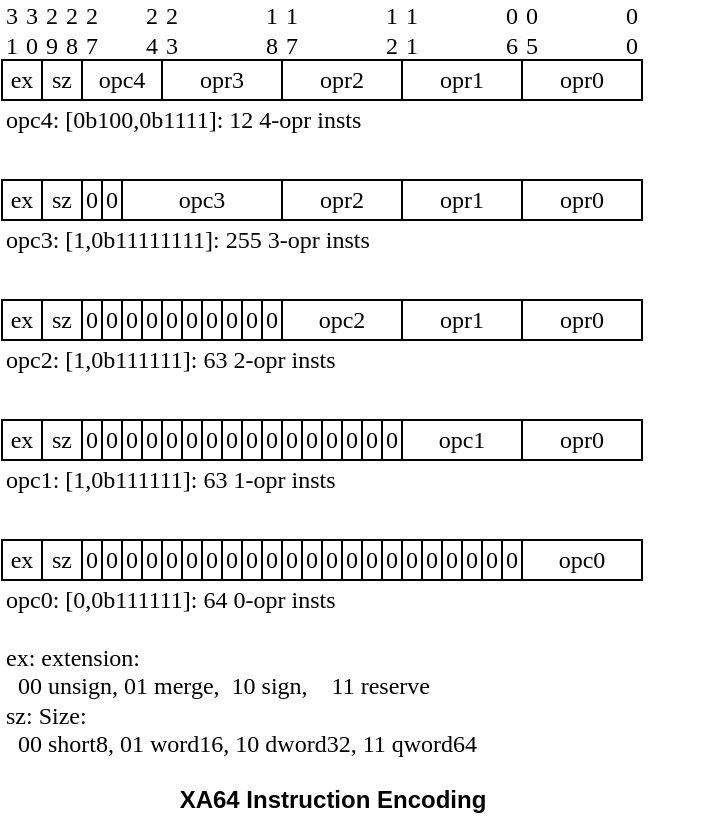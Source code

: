 <?xml version="1.0"?>
<mxfile compressed="false" version="18.1.3">
  <diagram id="0J3WiIqApofdVU8hqUDk" name="Page-1">
    <mxGraphModel dx="2" dy="1" grid="1" gridSize="10" guides="0" tooltips="1" connect="1" arrows="1" fold="1" page="1" pageScale="1" pageWidth="850" pageHeight="1100" math="0" shadow="0">
      <root>
        <mxCell id="0"/>
        <mxCell id="1" parent="0"/>
        <mxCell id="Y88-hwanvh4xNvrnzz5g-1" value="ex" style="rounded=0;whiteSpace=wrap;html=1;fontFamily=mono;" parent="1" vertex="1">
          <mxGeometry x="80" y="120" width="20" height="20" as="geometry"/>
        </mxCell>
        <mxCell id="Y88-hwanvh4xNvrnzz5g-2" value="3&lt;br&gt;1" style="text;html=1;align=left;verticalAlign=middle;resizable=0;points=[];autosize=1;strokeColor=none;fillColor=none;fontFamily=mono;" parent="1" vertex="1">
          <mxGeometry x="80" y="90" width="20" height="30" as="geometry"/>
        </mxCell>
        <mxCell id="Y88-hwanvh4xNvrnzz5g-5" value="sz" style="rounded=0;whiteSpace=wrap;html=1;fontFamily=mono;" parent="1" vertex="1">
          <mxGeometry x="100" y="120" width="20" height="20" as="geometry"/>
        </mxCell>
        <mxCell id="Y88-hwanvh4xNvrnzz5g-6" value="opc4" style="rounded=0;whiteSpace=wrap;html=1;fontFamily=mono;" parent="1" vertex="1">
          <mxGeometry x="120" y="120" width="40" height="20" as="geometry"/>
        </mxCell>
        <mxCell id="Y88-hwanvh4xNvrnzz5g-7" value="opr3" style="rounded=0;whiteSpace=wrap;html=1;fontFamily=mono;" parent="1" vertex="1">
          <mxGeometry x="160" y="120" width="60" height="20" as="geometry"/>
        </mxCell>
        <mxCell id="Y88-hwanvh4xNvrnzz5g-8" value="opr2" style="rounded=0;whiteSpace=wrap;html=1;fontFamily=mono;" parent="1" vertex="1">
          <mxGeometry x="220" y="120" width="60" height="20" as="geometry"/>
        </mxCell>
        <mxCell id="Y88-hwanvh4xNvrnzz5g-9" value="opr1" style="rounded=0;whiteSpace=wrap;html=1;fontFamily=mono;" parent="1" vertex="1">
          <mxGeometry x="280" y="120" width="60" height="20" as="geometry"/>
        </mxCell>
        <mxCell id="Y88-hwanvh4xNvrnzz5g-10" value="opr0" style="rounded=0;whiteSpace=wrap;html=1;fontFamily=mono;" parent="1" vertex="1">
          <mxGeometry x="340" y="120" width="60" height="20" as="geometry"/>
        </mxCell>
        <mxCell id="Y88-hwanvh4xNvrnzz5g-11" value="ex: extension:&lt;br&gt;&amp;nbsp; 00 unsign, 01 merge,&amp;nbsp; 10 sign,&amp;nbsp; &amp;nbsp; 11 reserve&lt;br&gt;sz: Size:&lt;br&gt;&amp;nbsp; 00 short8, 01 word16, 10 dword32, 11 qword64" style="text;html=1;align=left;verticalAlign=middle;resizable=0;points=[];autosize=1;strokeColor=none;fillColor=none;fontFamily=mono;" parent="1" vertex="1">
          <mxGeometry x="80" y="410" width="350" height="60" as="geometry"/>
        </mxCell>
        <mxCell id="Y88-hwanvh4xNvrnzz5g-16" value="opc4: [0b100,0b1111]: 12 4-opr insts" style="text;html=1;align=left;verticalAlign=middle;resizable=0;points=[];autosize=1;strokeColor=none;fillColor=none;fontFamily=mono;" parent="1" vertex="1">
          <mxGeometry x="80" y="140" width="280" height="20" as="geometry"/>
        </mxCell>
        <mxCell id="Y88-hwanvh4xNvrnzz5g-17" value="ex" style="rounded=0;whiteSpace=wrap;html=1;fontFamily=mono;" parent="1" vertex="1">
          <mxGeometry x="80" y="180" width="20" height="20" as="geometry"/>
        </mxCell>
        <mxCell id="Y88-hwanvh4xNvrnzz5g-18" value="sz" style="rounded=0;whiteSpace=wrap;html=1;fontFamily=mono;" parent="1" vertex="1">
          <mxGeometry x="100" y="180" width="20" height="20" as="geometry"/>
        </mxCell>
        <mxCell id="Y88-hwanvh4xNvrnzz5g-19" value="opc3" style="rounded=0;whiteSpace=wrap;html=1;fontFamily=mono;" parent="1" vertex="1">
          <mxGeometry x="140" y="180" width="80" height="20" as="geometry"/>
        </mxCell>
        <mxCell id="Y88-hwanvh4xNvrnzz5g-37" value="opc3: [1,0b11111111]: 255 3-opr insts" style="text;html=1;align=left;verticalAlign=middle;resizable=0;points=[];autosize=1;strokeColor=none;fillColor=none;fontFamily=mono;" parent="1" vertex="1">
          <mxGeometry x="80" y="200" width="280" height="20" as="geometry"/>
        </mxCell>
        <mxCell id="Y88-hwanvh4xNvrnzz5g-39" value="ex" style="rounded=0;whiteSpace=wrap;html=1;fontFamily=mono;" parent="1" vertex="1">
          <mxGeometry x="80" y="240" width="20" height="20" as="geometry"/>
        </mxCell>
        <mxCell id="Y88-hwanvh4xNvrnzz5g-40" value="sz" style="rounded=0;whiteSpace=wrap;html=1;fontFamily=mono;" parent="1" vertex="1">
          <mxGeometry x="100" y="240" width="20" height="20" as="geometry"/>
        </mxCell>
        <mxCell id="Y88-hwanvh4xNvrnzz5g-41" value="opc2" style="rounded=0;whiteSpace=wrap;html=1;fontFamily=mono;" parent="1" vertex="1">
          <mxGeometry x="220" y="240" width="60" height="20" as="geometry"/>
        </mxCell>
        <mxCell id="Y88-hwanvh4xNvrnzz5g-47" value="opr2" style="rounded=0;whiteSpace=wrap;html=1;fontFamily=mono;" parent="1" vertex="1">
          <mxGeometry x="220" y="180" width="60" height="20" as="geometry"/>
        </mxCell>
        <mxCell id="Y88-hwanvh4xNvrnzz5g-48" value="opr1" style="rounded=0;whiteSpace=wrap;html=1;fontFamily=mono;" parent="1" vertex="1">
          <mxGeometry x="280" y="180" width="60" height="20" as="geometry"/>
        </mxCell>
        <mxCell id="Y88-hwanvh4xNvrnzz5g-49" value="opr0" style="rounded=0;whiteSpace=wrap;html=1;fontFamily=mono;" parent="1" vertex="1">
          <mxGeometry x="340" y="180" width="60" height="20" as="geometry"/>
        </mxCell>
        <mxCell id="Y88-hwanvh4xNvrnzz5g-50" value="opr1" style="rounded=0;whiteSpace=wrap;html=1;fontFamily=mono;" parent="1" vertex="1">
          <mxGeometry x="280" y="240" width="60" height="20" as="geometry"/>
        </mxCell>
        <mxCell id="Y88-hwanvh4xNvrnzz5g-51" value="opr0" style="rounded=0;whiteSpace=wrap;html=1;fontFamily=mono;" parent="1" vertex="1">
          <mxGeometry x="340" y="240" width="60" height="20" as="geometry"/>
        </mxCell>
        <mxCell id="Y88-hwanvh4xNvrnzz5g-55" value="opc2: [1,0b111111]: 63 2-opr insts" style="text;html=1;align=left;verticalAlign=middle;resizable=0;points=[];autosize=1;strokeColor=none;fillColor=none;fontFamily=mono;" parent="1" vertex="1">
          <mxGeometry x="80" y="260" width="260" height="20" as="geometry"/>
        </mxCell>
        <mxCell id="Y88-hwanvh4xNvrnzz5g-56" value="ex" style="rounded=0;whiteSpace=wrap;html=1;fontFamily=mono;" parent="1" vertex="1">
          <mxGeometry x="80" y="300" width="20" height="20" as="geometry"/>
        </mxCell>
        <mxCell id="Y88-hwanvh4xNvrnzz5g-57" value="sz" style="rounded=0;whiteSpace=wrap;html=1;fontFamily=mono;" parent="1" vertex="1">
          <mxGeometry x="100" y="300" width="20" height="20" as="geometry"/>
        </mxCell>
        <mxCell id="Y88-hwanvh4xNvrnzz5g-58" value="opc1" style="rounded=0;whiteSpace=wrap;html=1;fontFamily=mono;" parent="1" vertex="1">
          <mxGeometry x="280" y="300" width="60" height="20" as="geometry"/>
        </mxCell>
        <mxCell id="Y88-hwanvh4xNvrnzz5g-59" value="opr0" style="rounded=0;whiteSpace=wrap;html=1;fontFamily=mono;" parent="1" vertex="1">
          <mxGeometry x="340" y="300" width="60" height="20" as="geometry"/>
        </mxCell>
        <mxCell id="Y88-hwanvh4xNvrnzz5g-62" value="opc1: [1,0b111111]: 63 1-opr insts" style="text;html=1;align=left;verticalAlign=middle;resizable=0;points=[];autosize=1;strokeColor=none;fillColor=none;fontFamily=mono;" parent="1" vertex="1">
          <mxGeometry x="80" y="320" width="260" height="20" as="geometry"/>
        </mxCell>
        <mxCell id="Y88-hwanvh4xNvrnzz5g-63" value="0" style="rounded=0;whiteSpace=wrap;html=1;fontFamily=mono;" parent="1" vertex="1">
          <mxGeometry x="120" y="240" width="10" height="20" as="geometry"/>
        </mxCell>
        <mxCell id="Y88-hwanvh4xNvrnzz5g-64" value="0" style="rounded=0;whiteSpace=wrap;html=1;fontFamily=mono;" parent="1" vertex="1">
          <mxGeometry x="130" y="240" width="10" height="20" as="geometry"/>
        </mxCell>
        <mxCell id="Y88-hwanvh4xNvrnzz5g-73" value="0" style="rounded=0;whiteSpace=wrap;html=1;fontFamily=mono;" parent="1" vertex="1">
          <mxGeometry x="120" y="180" width="10" height="20" as="geometry"/>
        </mxCell>
        <mxCell id="Y88-hwanvh4xNvrnzz5g-74" value="0" style="rounded=0;whiteSpace=wrap;html=1;fontFamily=mono;" parent="1" vertex="1">
          <mxGeometry x="130" y="180" width="10" height="20" as="geometry"/>
        </mxCell>
        <mxCell id="oeVIq9Vc4V-3KHkNWx2d-2" value="0" style="rounded=0;whiteSpace=wrap;html=1;fontFamily=mono;" parent="1" vertex="1">
          <mxGeometry x="140" y="240" width="10" height="20" as="geometry"/>
        </mxCell>
        <mxCell id="oeVIq9Vc4V-3KHkNWx2d-3" value="0" style="rounded=0;whiteSpace=wrap;html=1;fontFamily=mono;" parent="1" vertex="1">
          <mxGeometry x="150" y="240" width="10" height="20" as="geometry"/>
        </mxCell>
        <mxCell id="oeVIq9Vc4V-3KHkNWx2d-4" value="0" style="rounded=0;whiteSpace=wrap;html=1;fontFamily=mono;" parent="1" vertex="1">
          <mxGeometry x="160" y="240" width="10" height="20" as="geometry"/>
        </mxCell>
        <mxCell id="oeVIq9Vc4V-3KHkNWx2d-5" value="0" style="rounded=0;whiteSpace=wrap;html=1;fontFamily=mono;" parent="1" vertex="1">
          <mxGeometry x="170" y="240" width="10" height="20" as="geometry"/>
        </mxCell>
        <mxCell id="oeVIq9Vc4V-3KHkNWx2d-6" value="0" style="rounded=0;whiteSpace=wrap;html=1;fontFamily=mono;" parent="1" vertex="1">
          <mxGeometry x="180" y="240" width="10" height="20" as="geometry"/>
        </mxCell>
        <mxCell id="oeVIq9Vc4V-3KHkNWx2d-7" value="0" style="rounded=0;whiteSpace=wrap;html=1;fontFamily=mono;" parent="1" vertex="1">
          <mxGeometry x="190" y="240" width="10" height="20" as="geometry"/>
        </mxCell>
        <mxCell id="oeVIq9Vc4V-3KHkNWx2d-8" value="0" style="rounded=0;whiteSpace=wrap;html=1;fontFamily=mono;" parent="1" vertex="1">
          <mxGeometry x="200" y="240" width="10" height="20" as="geometry"/>
        </mxCell>
        <mxCell id="oeVIq9Vc4V-3KHkNWx2d-9" value="0" style="rounded=0;whiteSpace=wrap;html=1;fontFamily=mono;" parent="1" vertex="1">
          <mxGeometry x="210" y="240" width="10" height="20" as="geometry"/>
        </mxCell>
        <mxCell id="oeVIq9Vc4V-3KHkNWx2d-10" value="0" style="rounded=0;whiteSpace=wrap;html=1;fontFamily=mono;" parent="1" vertex="1">
          <mxGeometry x="120" y="300" width="10" height="20" as="geometry"/>
        </mxCell>
        <mxCell id="oeVIq9Vc4V-3KHkNWx2d-11" value="0" style="rounded=0;whiteSpace=wrap;html=1;fontFamily=mono;" parent="1" vertex="1">
          <mxGeometry x="130" y="300" width="10" height="20" as="geometry"/>
        </mxCell>
        <mxCell id="oeVIq9Vc4V-3KHkNWx2d-12" value="0" style="rounded=0;whiteSpace=wrap;html=1;fontFamily=mono;" parent="1" vertex="1">
          <mxGeometry x="140" y="300" width="10" height="20" as="geometry"/>
        </mxCell>
        <mxCell id="oeVIq9Vc4V-3KHkNWx2d-13" value="0" style="rounded=0;whiteSpace=wrap;html=1;fontFamily=mono;" parent="1" vertex="1">
          <mxGeometry x="150" y="300" width="10" height="20" as="geometry"/>
        </mxCell>
        <mxCell id="oeVIq9Vc4V-3KHkNWx2d-14" value="0" style="rounded=0;whiteSpace=wrap;html=1;fontFamily=mono;" parent="1" vertex="1">
          <mxGeometry x="160" y="300" width="10" height="20" as="geometry"/>
        </mxCell>
        <mxCell id="oeVIq9Vc4V-3KHkNWx2d-15" value="0" style="rounded=0;whiteSpace=wrap;html=1;fontFamily=mono;" parent="1" vertex="1">
          <mxGeometry x="170" y="300" width="10" height="20" as="geometry"/>
        </mxCell>
        <mxCell id="oeVIq9Vc4V-3KHkNWx2d-16" value="0" style="rounded=0;whiteSpace=wrap;html=1;fontFamily=mono;" parent="1" vertex="1">
          <mxGeometry x="180" y="300" width="10" height="20" as="geometry"/>
        </mxCell>
        <mxCell id="oeVIq9Vc4V-3KHkNWx2d-17" value="0" style="rounded=0;whiteSpace=wrap;html=1;fontFamily=mono;" parent="1" vertex="1">
          <mxGeometry x="190" y="300" width="10" height="20" as="geometry"/>
        </mxCell>
        <mxCell id="oeVIq9Vc4V-3KHkNWx2d-18" value="0" style="rounded=0;whiteSpace=wrap;html=1;fontFamily=mono;" parent="1" vertex="1">
          <mxGeometry x="200" y="300" width="10" height="20" as="geometry"/>
        </mxCell>
        <mxCell id="oeVIq9Vc4V-3KHkNWx2d-19" value="0" style="rounded=0;whiteSpace=wrap;html=1;fontFamily=mono;" parent="1" vertex="1">
          <mxGeometry x="210" y="300" width="10" height="20" as="geometry"/>
        </mxCell>
        <mxCell id="oeVIq9Vc4V-3KHkNWx2d-24" value="0" style="rounded=0;whiteSpace=wrap;html=1;fontFamily=mono;" parent="1" vertex="1">
          <mxGeometry x="220" y="300" width="10" height="20" as="geometry"/>
        </mxCell>
        <mxCell id="oeVIq9Vc4V-3KHkNWx2d-25" value="0" style="rounded=0;whiteSpace=wrap;html=1;fontFamily=mono;" parent="1" vertex="1">
          <mxGeometry x="230" y="300" width="10" height="20" as="geometry"/>
        </mxCell>
        <mxCell id="oeVIq9Vc4V-3KHkNWx2d-26" value="0" style="rounded=0;whiteSpace=wrap;html=1;fontFamily=mono;" parent="1" vertex="1">
          <mxGeometry x="240" y="300" width="10" height="20" as="geometry"/>
        </mxCell>
        <mxCell id="oeVIq9Vc4V-3KHkNWx2d-27" value="0" style="rounded=0;whiteSpace=wrap;html=1;fontFamily=mono;" parent="1" vertex="1">
          <mxGeometry x="250" y="300" width="10" height="20" as="geometry"/>
        </mxCell>
        <mxCell id="oeVIq9Vc4V-3KHkNWx2d-28" value="0" style="rounded=0;whiteSpace=wrap;html=1;fontFamily=mono;" parent="1" vertex="1">
          <mxGeometry x="260" y="300" width="10" height="20" as="geometry"/>
        </mxCell>
        <mxCell id="oeVIq9Vc4V-3KHkNWx2d-29" value="0" style="rounded=0;whiteSpace=wrap;html=1;fontFamily=mono;" parent="1" vertex="1">
          <mxGeometry x="270" y="300" width="10" height="20" as="geometry"/>
        </mxCell>
        <mxCell id="oeVIq9Vc4V-3KHkNWx2d-30" value="ex" style="rounded=0;whiteSpace=wrap;html=1;fontFamily=mono;" parent="1" vertex="1">
          <mxGeometry x="80" y="360" width="20" height="20" as="geometry"/>
        </mxCell>
        <mxCell id="oeVIq9Vc4V-3KHkNWx2d-31" value="sz" style="rounded=0;whiteSpace=wrap;html=1;fontFamily=mono;" parent="1" vertex="1">
          <mxGeometry x="100" y="360" width="20" height="20" as="geometry"/>
        </mxCell>
        <mxCell id="oeVIq9Vc4V-3KHkNWx2d-32" value="opc0" style="rounded=0;whiteSpace=wrap;html=1;fontFamily=mono;" parent="1" vertex="1">
          <mxGeometry x="340" y="360" width="60" height="20" as="geometry"/>
        </mxCell>
        <mxCell id="oeVIq9Vc4V-3KHkNWx2d-34" value="0" style="rounded=0;whiteSpace=wrap;html=1;fontFamily=mono;" parent="1" vertex="1">
          <mxGeometry x="120" y="360" width="10" height="20" as="geometry"/>
        </mxCell>
        <mxCell id="oeVIq9Vc4V-3KHkNWx2d-35" value="0" style="rounded=0;whiteSpace=wrap;html=1;fontFamily=mono;" parent="1" vertex="1">
          <mxGeometry x="130" y="360" width="10" height="20" as="geometry"/>
        </mxCell>
        <mxCell id="oeVIq9Vc4V-3KHkNWx2d-36" value="0" style="rounded=0;whiteSpace=wrap;html=1;fontFamily=mono;" parent="1" vertex="1">
          <mxGeometry x="140" y="360" width="10" height="20" as="geometry"/>
        </mxCell>
        <mxCell id="oeVIq9Vc4V-3KHkNWx2d-37" value="0" style="rounded=0;whiteSpace=wrap;html=1;fontFamily=mono;" parent="1" vertex="1">
          <mxGeometry x="150" y="360" width="10" height="20" as="geometry"/>
        </mxCell>
        <mxCell id="oeVIq9Vc4V-3KHkNWx2d-38" value="0" style="rounded=0;whiteSpace=wrap;html=1;fontFamily=mono;" parent="1" vertex="1">
          <mxGeometry x="160" y="360" width="10" height="20" as="geometry"/>
        </mxCell>
        <mxCell id="oeVIq9Vc4V-3KHkNWx2d-39" value="0" style="rounded=0;whiteSpace=wrap;html=1;fontFamily=mono;" parent="1" vertex="1">
          <mxGeometry x="170" y="360" width="10" height="20" as="geometry"/>
        </mxCell>
        <mxCell id="oeVIq9Vc4V-3KHkNWx2d-40" value="0" style="rounded=0;whiteSpace=wrap;html=1;fontFamily=mono;" parent="1" vertex="1">
          <mxGeometry x="180" y="360" width="10" height="20" as="geometry"/>
        </mxCell>
        <mxCell id="oeVIq9Vc4V-3KHkNWx2d-41" value="0" style="rounded=0;whiteSpace=wrap;html=1;fontFamily=mono;" parent="1" vertex="1">
          <mxGeometry x="190" y="360" width="10" height="20" as="geometry"/>
        </mxCell>
        <mxCell id="oeVIq9Vc4V-3KHkNWx2d-42" value="0" style="rounded=0;whiteSpace=wrap;html=1;fontFamily=mono;" parent="1" vertex="1">
          <mxGeometry x="200" y="360" width="10" height="20" as="geometry"/>
        </mxCell>
        <mxCell id="oeVIq9Vc4V-3KHkNWx2d-43" value="0" style="rounded=0;whiteSpace=wrap;html=1;fontFamily=mono;" parent="1" vertex="1">
          <mxGeometry x="210" y="360" width="10" height="20" as="geometry"/>
        </mxCell>
        <mxCell id="oeVIq9Vc4V-3KHkNWx2d-44" value="0" style="rounded=0;whiteSpace=wrap;html=1;fontFamily=mono;" parent="1" vertex="1">
          <mxGeometry x="220" y="360" width="10" height="20" as="geometry"/>
        </mxCell>
        <mxCell id="oeVIq9Vc4V-3KHkNWx2d-45" value="0" style="rounded=0;whiteSpace=wrap;html=1;fontFamily=mono;" parent="1" vertex="1">
          <mxGeometry x="230" y="360" width="10" height="20" as="geometry"/>
        </mxCell>
        <mxCell id="oeVIq9Vc4V-3KHkNWx2d-46" value="0" style="rounded=0;whiteSpace=wrap;html=1;fontFamily=mono;" parent="1" vertex="1">
          <mxGeometry x="240" y="360" width="10" height="20" as="geometry"/>
        </mxCell>
        <mxCell id="oeVIq9Vc4V-3KHkNWx2d-47" value="0" style="rounded=0;whiteSpace=wrap;html=1;fontFamily=mono;" parent="1" vertex="1">
          <mxGeometry x="250" y="360" width="10" height="20" as="geometry"/>
        </mxCell>
        <mxCell id="oeVIq9Vc4V-3KHkNWx2d-48" value="0" style="rounded=0;whiteSpace=wrap;html=1;fontFamily=mono;" parent="1" vertex="1">
          <mxGeometry x="260" y="360" width="10" height="20" as="geometry"/>
        </mxCell>
        <mxCell id="oeVIq9Vc4V-3KHkNWx2d-49" value="0" style="rounded=0;whiteSpace=wrap;html=1;fontFamily=mono;" parent="1" vertex="1">
          <mxGeometry x="270" y="360" width="10" height="20" as="geometry"/>
        </mxCell>
        <mxCell id="oeVIq9Vc4V-3KHkNWx2d-51" value="0" style="rounded=0;whiteSpace=wrap;html=1;fontFamily=mono;" parent="1" vertex="1">
          <mxGeometry x="280" y="360" width="10" height="20" as="geometry"/>
        </mxCell>
        <mxCell id="oeVIq9Vc4V-3KHkNWx2d-52" value="0" style="rounded=0;whiteSpace=wrap;html=1;fontFamily=mono;" parent="1" vertex="1">
          <mxGeometry x="290" y="360" width="10" height="20" as="geometry"/>
        </mxCell>
        <mxCell id="oeVIq9Vc4V-3KHkNWx2d-53" value="0" style="rounded=0;whiteSpace=wrap;html=1;fontFamily=mono;" parent="1" vertex="1">
          <mxGeometry x="300" y="360" width="10" height="20" as="geometry"/>
        </mxCell>
        <mxCell id="oeVIq9Vc4V-3KHkNWx2d-54" value="0" style="rounded=0;whiteSpace=wrap;html=1;fontFamily=mono;" parent="1" vertex="1">
          <mxGeometry x="310" y="360" width="10" height="20" as="geometry"/>
        </mxCell>
        <mxCell id="oeVIq9Vc4V-3KHkNWx2d-55" value="0" style="rounded=0;whiteSpace=wrap;html=1;fontFamily=mono;" parent="1" vertex="1">
          <mxGeometry x="320" y="360" width="10" height="20" as="geometry"/>
        </mxCell>
        <mxCell id="oeVIq9Vc4V-3KHkNWx2d-56" value="0" style="rounded=0;whiteSpace=wrap;html=1;fontFamily=mono;" parent="1" vertex="1">
          <mxGeometry x="330" y="360" width="10" height="20" as="geometry"/>
        </mxCell>
        <mxCell id="oeVIq9Vc4V-3KHkNWx2d-57" value="opc0: [0,0b111111]: 64 0-opr insts" style="text;html=1;align=left;verticalAlign=middle;resizable=0;points=[];autosize=1;strokeColor=none;fillColor=none;fontFamily=mono;" parent="1" vertex="1">
          <mxGeometry x="80" y="380" width="260" height="20" as="geometry"/>
        </mxCell>
        <mxCell id="oeVIq9Vc4V-3KHkNWx2d-58" value="3&lt;br&gt;0" style="text;html=1;align=left;verticalAlign=middle;resizable=0;points=[];autosize=1;strokeColor=none;fillColor=none;fontFamily=mono;" parent="1" vertex="1">
          <mxGeometry x="90" y="90" width="20" height="30" as="geometry"/>
        </mxCell>
        <mxCell id="oeVIq9Vc4V-3KHkNWx2d-59" value="2&lt;br&gt;9" style="text;html=1;align=left;verticalAlign=middle;resizable=0;points=[];autosize=1;strokeColor=none;fillColor=none;fontFamily=mono;" parent="1" vertex="1">
          <mxGeometry x="100" y="90" width="20" height="30" as="geometry"/>
        </mxCell>
        <mxCell id="oeVIq9Vc4V-3KHkNWx2d-60" value="2&lt;br&gt;8" style="text;html=1;align=left;verticalAlign=middle;resizable=0;points=[];autosize=1;strokeColor=none;fillColor=none;fontFamily=mono;" parent="1" vertex="1">
          <mxGeometry x="110" y="90" width="20" height="30" as="geometry"/>
        </mxCell>
        <mxCell id="oeVIq9Vc4V-3KHkNWx2d-61" value="2&lt;br&gt;7" style="text;html=1;align=left;verticalAlign=middle;resizable=0;points=[];autosize=1;strokeColor=none;fillColor=none;fontFamily=mono;" parent="1" vertex="1">
          <mxGeometry x="120" y="90" width="20" height="30" as="geometry"/>
        </mxCell>
        <mxCell id="oeVIq9Vc4V-3KHkNWx2d-62" value="2&lt;br&gt;4" style="text;html=1;align=left;verticalAlign=middle;resizable=0;points=[];autosize=1;strokeColor=none;fillColor=none;fontFamily=mono;" parent="1" vertex="1">
          <mxGeometry x="150" y="90" width="20" height="30" as="geometry"/>
        </mxCell>
        <mxCell id="oeVIq9Vc4V-3KHkNWx2d-63" value="2&lt;br&gt;3" style="text;html=1;align=left;verticalAlign=middle;resizable=0;points=[];autosize=1;strokeColor=none;fillColor=none;fontFamily=mono;" parent="1" vertex="1">
          <mxGeometry x="160" y="90" width="20" height="30" as="geometry"/>
        </mxCell>
        <mxCell id="oeVIq9Vc4V-3KHkNWx2d-66" value="1&lt;br&gt;8" style="text;html=1;align=left;verticalAlign=middle;resizable=0;points=[];autosize=1;strokeColor=none;fillColor=none;fontFamily=mono;" parent="1" vertex="1">
          <mxGeometry x="210" y="90" width="20" height="30" as="geometry"/>
        </mxCell>
        <mxCell id="oeVIq9Vc4V-3KHkNWx2d-67" value="1&lt;br&gt;7" style="text;html=1;align=left;verticalAlign=middle;resizable=0;points=[];autosize=1;strokeColor=none;fillColor=none;fontFamily=mono;" parent="1" vertex="1">
          <mxGeometry x="220" y="90" width="20" height="30" as="geometry"/>
        </mxCell>
        <mxCell id="oeVIq9Vc4V-3KHkNWx2d-68" value="1&lt;br&gt;2" style="text;html=1;align=left;verticalAlign=middle;resizable=0;points=[];autosize=1;strokeColor=none;fillColor=none;fontFamily=mono;" parent="1" vertex="1">
          <mxGeometry x="270" y="90" width="20" height="30" as="geometry"/>
        </mxCell>
        <mxCell id="oeVIq9Vc4V-3KHkNWx2d-69" value="1&lt;br&gt;1" style="text;html=1;align=left;verticalAlign=middle;resizable=0;points=[];autosize=1;strokeColor=none;fillColor=none;fontFamily=mono;" parent="1" vertex="1">
          <mxGeometry x="280" y="90" width="20" height="30" as="geometry"/>
        </mxCell>
        <mxCell id="oeVIq9Vc4V-3KHkNWx2d-70" value="0&lt;br&gt;6" style="text;html=1;align=left;verticalAlign=middle;resizable=0;points=[];autosize=1;strokeColor=none;fillColor=none;fontFamily=mono;" parent="1" vertex="1">
          <mxGeometry x="330" y="90" width="20" height="30" as="geometry"/>
        </mxCell>
        <mxCell id="oeVIq9Vc4V-3KHkNWx2d-72" value="0&lt;br&gt;5" style="text;html=1;align=left;verticalAlign=middle;resizable=0;points=[];autosize=1;strokeColor=none;fillColor=none;fontFamily=mono;" parent="1" vertex="1">
          <mxGeometry x="340" y="90" width="20" height="30" as="geometry"/>
        </mxCell>
        <mxCell id="oeVIq9Vc4V-3KHkNWx2d-73" value="0&lt;br&gt;0" style="text;html=1;align=left;verticalAlign=middle;resizable=0;points=[];autosize=1;strokeColor=none;fillColor=none;fontFamily=mono;" parent="1" vertex="1">
          <mxGeometry x="390" y="90" width="20" height="30" as="geometry"/>
        </mxCell>
        <mxCell id="oeVIq9Vc4V-3KHkNWx2d-74" value="&lt;b&gt;XA64 Instruction Encoding&lt;/b&gt;" style="text;html=1;align=center;verticalAlign=middle;resizable=0;points=[];autosize=1;strokeColor=none;fillColor=none;" parent="1" vertex="1">
          <mxGeometry x="160" y="480" width="170" height="20" as="geometry"/>
        </mxCell>
      </root>
    </mxGraphModel>
  </diagram>
</mxfile>
